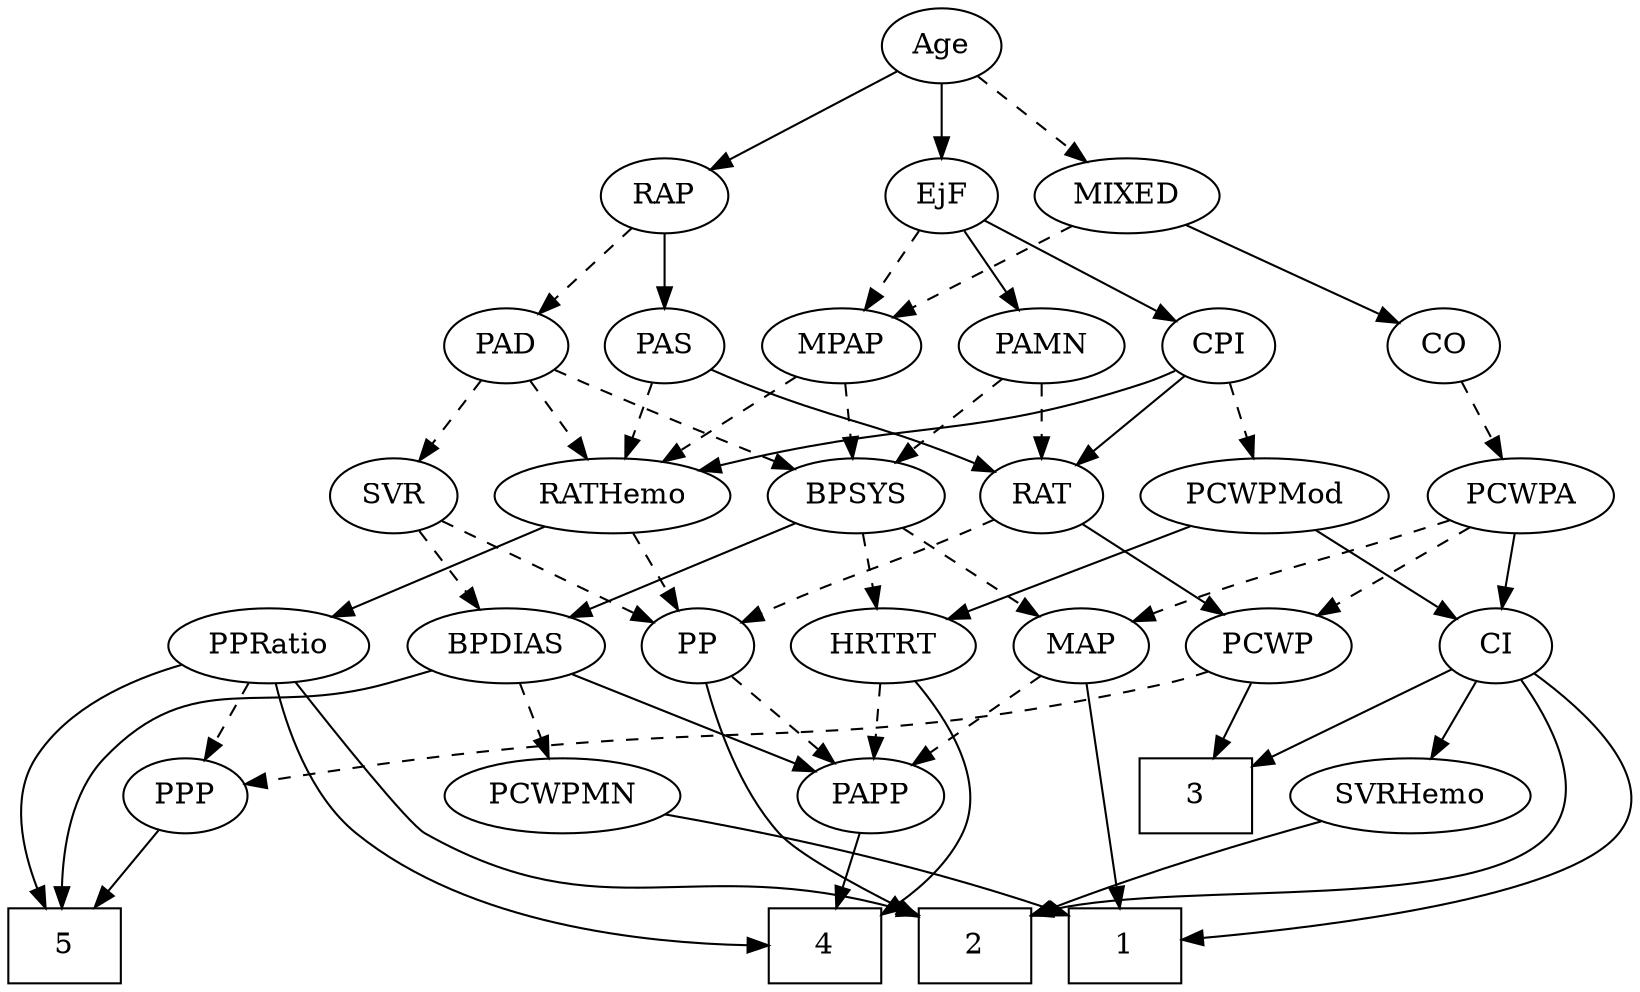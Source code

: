 strict digraph {
	graph [bb="0,0,764.04,468"];
	node [label="\N"];
	1	[height=0.5,
		pos="166.05,18",
		shape=box,
		width=0.75];
	2	[height=0.5,
		pos="585.05,18",
		shape=box,
		width=0.75];
	3	[height=0.5,
		pos="565.05,90",
		shape=box,
		width=0.75];
	4	[height=0.5,
		pos="286.05,18",
		shape=box,
		width=0.75];
	5	[height=0.5,
		pos="400.05,18",
		shape=box,
		width=0.75];
	Age	[height=0.5,
		pos="281.05,450",
		width=0.75];
	EjF	[height=0.5,
		pos="281.05,378",
		width=0.75];
	Age -> EjF	[pos="e,281.05,396.1 281.05,431.7 281.05,423.98 281.05,414.71 281.05,406.11",
		style=solid];
	RAP	[height=0.5,
		pos="208.05,378",
		width=0.77632];
	Age -> RAP	[pos="e,223.05,393.38 266.27,434.83 255.95,424.94 241.99,411.55 230.32,400.36",
		style=solid];
	MIXED	[height=0.5,
		pos="366.05,378",
		width=1.1193];
	Age -> MIXED	[pos="e,347.64,394.16 297.43,435.5 309.45,425.61 326.02,411.96 339.86,400.56",
		style=dashed];
	MPAP	[height=0.5,
		pos="281.05,306",
		width=0.97491];
	EjF -> MPAP	[pos="e,281.05,324.1 281.05,359.7 281.05,351.98 281.05,342.71 281.05,334.11",
		style=dashed];
	PAMN	[height=0.5,
		pos="192.05,306",
		width=1.011];
	EjF -> PAMN	[pos="e,210.55,321.56 264.31,363.83 251.39,353.68 233.28,339.43 218.42,327.74",
		style=solid];
	CPI	[height=0.5,
		pos="433.05,306",
		width=0.75];
	EjF -> CPI	[pos="e,411.76,317.13 302.34,366.87 307.16,364.59 312.28,362.2 317.05,360 352.45,343.67 361.64,340.33 397.05,324 398.83,323.18 400.67,\
322.32 402.52,321.46",
		style=solid];
	PAD	[height=0.5,
		pos="109.05,306",
		width=0.79437];
	RAP -> PAD	[pos="e,127.42,319.99 189.89,364.16 174.77,353.47 153.03,338.1 135.9,325.99",
		style=dashed];
	PAS	[height=0.5,
		pos="361.05,306",
		width=0.75];
	RAP -> PAS	[pos="e,339.76,317.13 230.34,366.72 235.18,364.5 240.28,362.17 245.05,360 280.54,343.86 289.64,340.33 325.05,324 326.83,323.18 328.67,\
322.32 330.52,321.46",
		style=solid];
	MIXED -> MPAP	[pos="e,298.87,321.68 347.6,361.81 335.63,351.95 319.87,338.97 306.69,328.12",
		style=dashed];
	CO	[height=0.5,
		pos="545.05,306",
		width=0.75];
	MIXED -> CO	[pos="e,522.27,315.91 395.6,365.44 427.82,352.84 479.21,332.74 512.54,319.71",
		style=solid];
	BPSYS	[height=0.5,
		pos="176.05,234",
		width=1.0471];
	MPAP -> BPSYS	[pos="e,197.21,249.11 260.55,291.34 245,280.97 223.39,266.56 205.91,254.91",
		style=dashed];
	RATHemo	[height=0.5,
		pos="281.05,234",
		width=1.3721];
	MPAP -> RATHemo	[pos="e,281.05,252.1 281.05,287.7 281.05,279.98 281.05,270.71 281.05,262.11",
		style=dashed];
	BPDIAS	[height=0.5,
		pos="89.046,162",
		width=1.1735];
	BPSYS -> BPDIAS	[pos="e,108.07,178.31 157.6,218.15 145.53,208.45 129.57,195.61 116.09,184.76",
		style=solid];
	MAP	[height=0.5,
		pos="180.05,162",
		width=0.84854];
	BPSYS -> MAP	[pos="e,179.07,180.1 177.03,215.7 177.48,207.98 178,198.71 178.5,190.11",
		style=dashed];
	HRTRT	[height=0.5,
		pos="341.05,162",
		width=1.1013];
	BPSYS -> HRTRT	[pos="e,312.93,174.93 203.29,221.44 230.63,209.84 272.95,191.89 303.47,178.94",
		style=dashed];
	PAD -> BPSYS	[pos="e,160.93,250.8 123.25,290.15 132.16,280.85 143.82,268.67 153.91,258.12",
		style=dashed];
	PAD -> RATHemo	[pos="e,248.12,247.56 131.48,294.77 136.58,292.5 141.98,290.13 147.05,288 177.54,275.16 212.29,261.44 238.76,251.18",
		style=dashed];
	SVR	[height=0.5,
		pos="92.046,234",
		width=0.77632];
	PAD -> SVR	[pos="e,96.241,252.28 104.93,288.05 103.04,280.26 100.75,270.82 98.622,262.08",
		style=dashed];
	PCWPA	[height=0.5,
		pos="585.05,234",
		width=1.1555];
	CO -> PCWPA	[pos="e,575.54,251.63 554.32,288.76 559.1,280.4 565.04,270.02 570.41,260.61",
		style=dashed];
	PAS -> RATHemo	[pos="e,299.34,251.01 345.24,291.17 334.3,281.6 319.5,268.65 306.87,257.6",
		style=dashed];
	RAT	[height=0.5,
		pos="376.05,234",
		width=0.75827];
	PAS -> RAT	[pos="e,372.34,252.28 364.68,288.05 366.35,280.26 368.37,270.82 370.24,262.08",
		style=solid];
	PAMN -> BPSYS	[pos="e,179.99,252.28 188.17,288.05 186.39,280.26 184.23,270.82 182.24,262.08",
		style=dashed];
	PAMN -> RAT	[pos="e,354.67,245.22 220.1,294.29 225.7,292.19 231.55,290.01 237.05,288 282.2,271.5 294.49,270.05 339.05,252 341.12,251.16 343.25,250.27 \
345.39,249.35",
		style=dashed];
	PP	[height=0.5,
		pos="256.05,162",
		width=0.75];
	RATHemo -> PP	[pos="e,262.04,179.79 274.99,216.05 272.14,208.06 268.66,198.33 265.47,189.4",
		style=dashed];
	PPRatio	[height=0.5,
		pos="438.05,162",
		width=1.1013];
	RATHemo -> PPRatio	[pos="e,410.88,175.11 310.95,219.67 336.73,208.17 374.05,191.53 401.58,179.26",
		style=solid];
	CPI -> RATHemo	[pos="e,311.14,248.62 411.75,294.89 406.92,292.61 401.81,290.21 397.05,288 371.57,276.16 342.85,263.04 320.36,252.82",
		style=solid];
	CPI -> RAT	[pos="e,388.39,250.16 420.68,289.81 413.13,280.55 403.34,268.52 394.85,258.09",
		style=solid];
	PCWPMod	[height=0.5,
		pos="473.05,234",
		width=1.4443];
	CPI -> PCWPMod	[pos="e,463.26,252.12 442.32,288.76 447.03,280.53 452.86,270.32 458.18,261.02",
		style=dashed];
	RAT -> PP	[pos="e,275.89,174.58 356.23,221.44 336.78,210.09 306.89,192.66 284.82,179.78",
		style=dashed];
	PCWP	[height=0.5,
		pos="535.05,162",
		width=0.97491];
	RAT -> PCWP	[pos="e,508.54,174.11 397.69,222.63 402.41,220.41 407.38,218.1 412.05,216 441.23,202.83 474.61,188.49 499.23,178.05",
		style=solid];
	SVR -> BPDIAS	[pos="e,89.779,180.1 91.304,215.7 90.973,207.98 90.576,198.71 90.208,190.11",
		style=dashed];
	SVR -> PP	[pos="e,234.83,173.3 113.87,222.74 118.84,220.47 124.1,218.11 129.05,216 169.04,198.91 180.14,197.3 220.05,180 221.85,179.22 223.7,178.4 \
225.57,177.56",
		style=dashed];
	CI	[height=0.5,
		pos="617.05,162",
		width=0.75];
	PCWPMod -> CI	[pos="e,595.78,173.34 501.84,219 526.44,207.04 561.72,189.9 586.74,177.73",
		style=solid];
	PCWPMod -> HRTRT	[pos="e,366.13,176.3 445.7,218.5 425.21,207.63 397.06,192.7 375.11,181.07",
		style=solid];
	PCWPA -> MAP	[pos="e,202.91,174.05 554.59,221.7 547.89,219.54 540.79,217.49 534.05,216 396.9,185.63 355.87,215.84 220.05,180 217.56,179.34 215.02,178.56 \
212.49,177.69",
		style=dashed];
	PCWPA -> PCWP	[pos="e,546.81,179.47 573.2,216.41 567.09,207.87 559.53,197.28 552.75,187.79",
		style=dashed];
	PCWPA -> CI	[pos="e,609.59,179.31 592.79,216.05 596.58,207.77 601.22,197.62 605.42,188.42",
		style=solid];
	PCWPMN	[height=0.5,
		pos="50.046,90",
		width=1.3902];
	PCWPMN -> 1	[pos="e,138.64,35.539 74.646,74.155 90.617,64.517 111.71,51.787 129.61,40.985",
		style=solid];
	SVRHemo	[height=0.5,
		pos="698.05,90",
		width=1.3902];
	SVRHemo -> 2	[pos="e,612.15,35.789 674.08,74.155 658.63,64.586 638.26,51.968 620.91,41.215",
		style=solid];
	BPDIAS -> 5	[pos="e,372.88,24.896 102.16,144.54 119.13,124.35 150.64,90.557 185.05,72 200.65,63.582 305.45,39.765 362.77,27.121",
		style=solid];
	BPDIAS -> PCWPMN	[pos="e,59.493,107.96 79.803,144.41 75.208,136.16 69.551,126.01 64.407,116.78",
		style=dashed];
	PAPP	[height=0.5,
		pos="226.05,90",
		width=0.88464];
	BPDIAS -> PAPP	[pos="e,203.24,102.65 115.14,147.67 137.62,136.18 170.14,119.56 194.16,107.29",
		style=solid];
	MAP -> 1	[pos="e,167.74,36.189 178.36,143.87 175.97,119.67 171.59,75.211 168.75,46.393",
		style=solid];
	MAP -> PAPP	[pos="e,215.43,107.15 190.71,144.76 196.4,136.11 203.52,125.27 209.88,115.6",
		style=dashed];
	PP -> 2	[pos="e,557.96,27.675 276.32,150.09 309.43,132.49 377.39,97.253 437.05,72 474.3,56.228 518.04,40.95 548.26,30.883",
		style=solid];
	PP -> PAPP	[pos="e,233.31,107.96 248.94,144.41 245.47,136.34 241.23,126.43 237.34,117.35",
		style=dashed];
	PPP	[height=0.5,
		pos="493.05,90",
		width=0.75];
	PPP -> 5	[pos="e,422.74,36.082 475.55,75.834 463.06,66.431 445.92,53.529 431.13,42.394",
		style=solid];
	PPRatio -> 2	[pos="e,557.91,22.718 437.22,143.91 437.19,124.35 440.06,92.399 457.05,72 479.83,44.635 519.07,31.195 548.11,24.727",
		style=solid];
	PPRatio -> 4	[pos="e,304.47,36.21 421.49,145.53 395.1,120.88 343.3,72.487 311.97,43.214",
		style=solid];
	PPRatio -> 5	[pos="e,404.65,36.189 433.46,143.87 426.96,119.56 414.98,74.819 407.27,46.013",
		style=solid];
	PPRatio -> PPP	[pos="e,481.11,106.19 450.8,144.76 457.94,135.68 466.96,124.19 474.84,114.18",
		style=dashed];
	PCWP -> 3	[pos="e,557.64,108.28 542.31,144.05 545.72,136.09 549.87,126.41 553.68,117.51",
		style=solid];
	PCWP -> PPP	[pos="e,502.64,106.99 525.09,144.41 519.94,135.83 513.56,125.19 507.85,115.67",
		style=dashed];
	CI -> 1	[pos="e,193.16,25.187 619.47,143.76 621.25,123.44 620.62,90.144 601.05,72 543.54,18.693 327.56,47.791 250.05,36 234.66,33.659 217.82,30.393 \
203.29,27.348",
		style=solid];
	CI -> 2	[pos="e,612.36,18.271 643.88,159.54 676.86,156.13 731.57,144.89 757.05,108 766.14,94.835 766.55,84.872 757.05,72 726.23,30.259 663.03,\
20.368 622.42,18.572",
		style=solid];
	CI -> 3	[pos="e,578.02,108.46 605.51,145.46 599.21,136.99 591.26,126.29 584.07,116.61",
		style=solid];
	CI -> SVRHemo	[pos="e,679.52,107.01 633.05,147.17 644.12,137.6 659.11,124.65 671.9,113.6",
		style=solid];
	PAPP -> 4	[pos="e,271.08,36.461 239.36,73.465 246.7,64.906 255.99,54.069 264.34,44.32",
		style=solid];
	HRTRT -> 4	[pos="e,292.73,36.268 334.52,144.15 325.1,119.84 307.6,74.66 296.41,45.753",
		style=solid];
	HRTRT -> PAPP	[pos="e,247.17,103.86 318.33,147.17 300.47,136.3 275.44,121.07 255.96,109.21",
		style=dashed];
}

